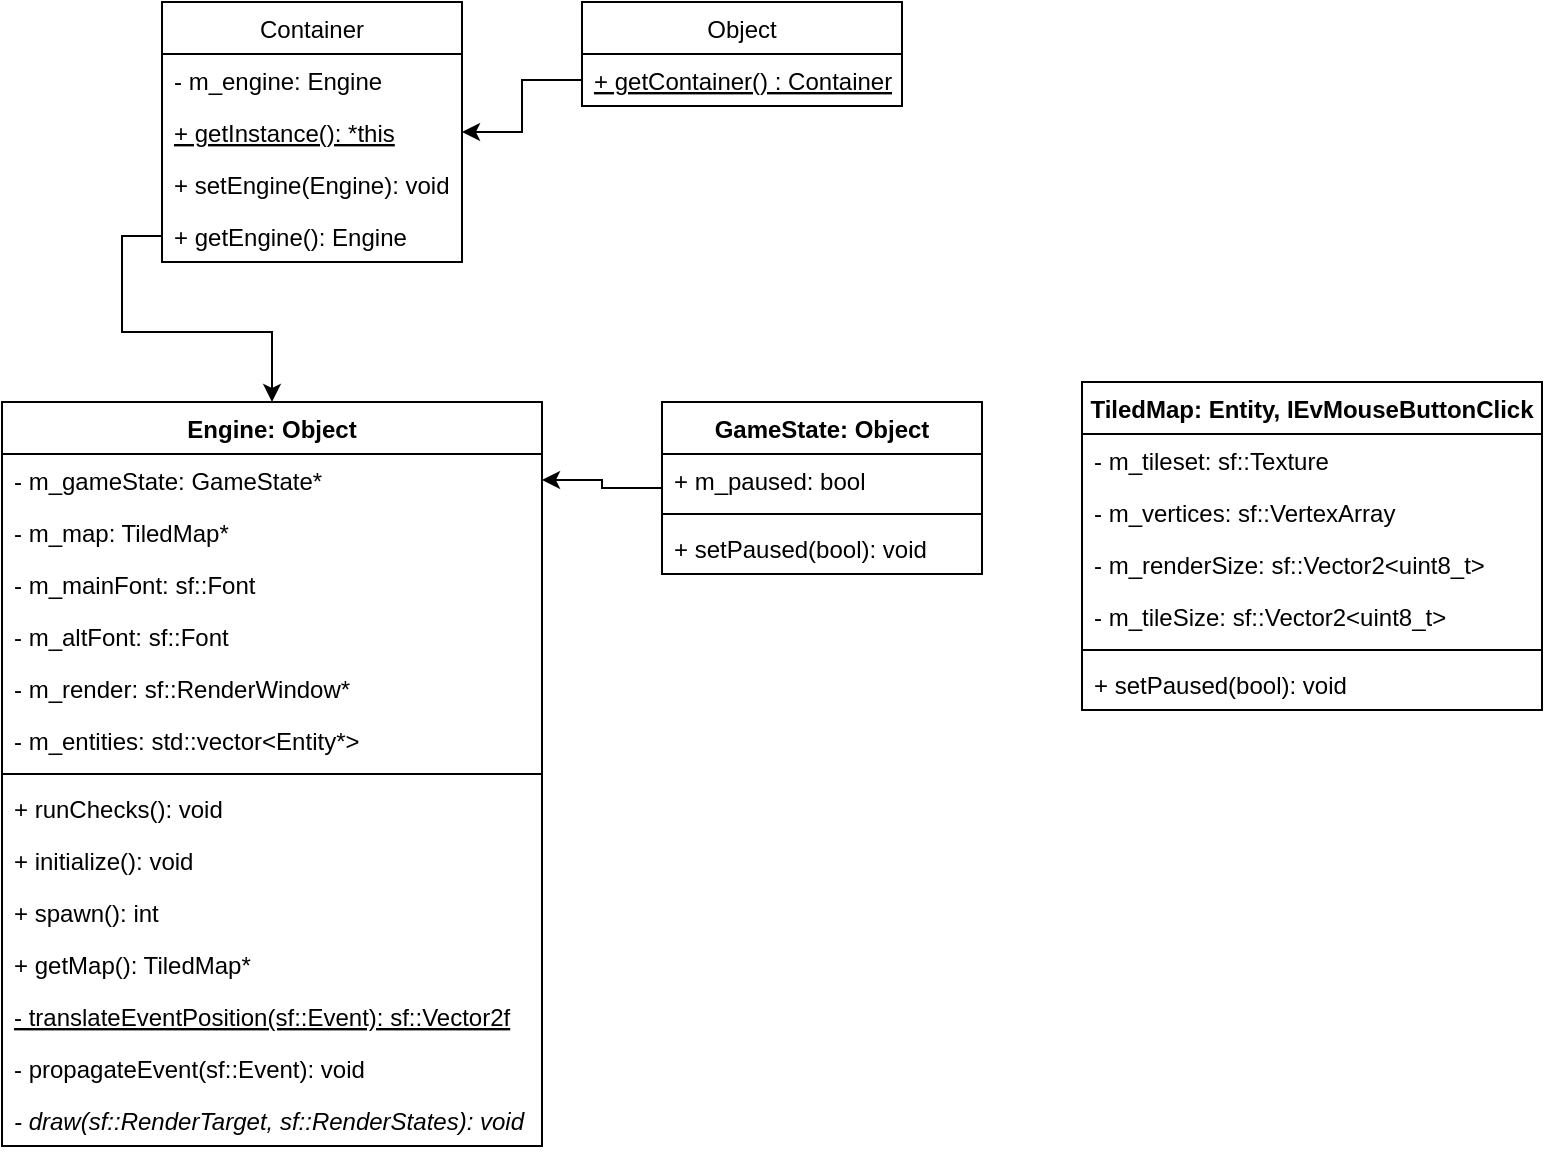 <mxfile version="13.0.1" type="github">
  <diagram id="be68WJlmNhID2xN9GZZJ" name="Page-1">
    <mxGraphModel dx="1005" dy="575" grid="1" gridSize="10" guides="1" tooltips="1" connect="1" arrows="1" fold="1" page="1" pageScale="1" pageWidth="827" pageHeight="1169" math="0" shadow="0">
      <root>
        <mxCell id="QJHLIfY952PUfhF2oaxG-0" />
        <mxCell id="QJHLIfY952PUfhF2oaxG-1" parent="QJHLIfY952PUfhF2oaxG-0" />
        <mxCell id="mEMcGIEEyHtBo-22ZitF-0" value="Object" style="swimlane;fontStyle=0;childLayout=stackLayout;horizontal=1;startSize=26;fillColor=none;horizontalStack=0;resizeParent=1;resizeParentMax=0;resizeLast=0;collapsible=1;marginBottom=0;" vertex="1" parent="QJHLIfY952PUfhF2oaxG-1">
          <mxGeometry x="330" y="20" width="160" height="52" as="geometry" />
        </mxCell>
        <mxCell id="mEMcGIEEyHtBo-22ZitF-1" value="+ getContainer() : Container" style="text;strokeColor=none;fillColor=none;align=left;verticalAlign=top;spacingLeft=4;spacingRight=4;overflow=hidden;rotatable=0;points=[[0,0.5],[1,0.5]];portConstraint=eastwest;fontStyle=4" vertex="1" parent="mEMcGIEEyHtBo-22ZitF-0">
          <mxGeometry y="26" width="160" height="26" as="geometry" />
        </mxCell>
        <mxCell id="mEMcGIEEyHtBo-22ZitF-5" value="Container" style="swimlane;fontStyle=0;childLayout=stackLayout;horizontal=1;startSize=26;fillColor=none;horizontalStack=0;resizeParent=1;resizeParentMax=0;resizeLast=0;collapsible=1;marginBottom=0;" vertex="1" parent="QJHLIfY952PUfhF2oaxG-1">
          <mxGeometry x="120" y="20" width="150" height="130" as="geometry" />
        </mxCell>
        <mxCell id="mEMcGIEEyHtBo-22ZitF-8" value="- m_engine: Engine" style="text;strokeColor=none;fillColor=none;align=left;verticalAlign=top;spacingLeft=4;spacingRight=4;overflow=hidden;rotatable=0;points=[[0,0.5],[1,0.5]];portConstraint=eastwest;" vertex="1" parent="mEMcGIEEyHtBo-22ZitF-5">
          <mxGeometry y="26" width="150" height="26" as="geometry" />
        </mxCell>
        <mxCell id="mEMcGIEEyHtBo-22ZitF-6" value="+ getInstance(): *this" style="text;strokeColor=none;fillColor=none;align=left;verticalAlign=top;spacingLeft=4;spacingRight=4;overflow=hidden;rotatable=0;points=[[0,0.5],[1,0.5]];portConstraint=eastwest;fontStyle=4" vertex="1" parent="mEMcGIEEyHtBo-22ZitF-5">
          <mxGeometry y="52" width="150" height="26" as="geometry" />
        </mxCell>
        <mxCell id="mEMcGIEEyHtBo-22ZitF-11" value="+ setEngine(Engine): void" style="text;strokeColor=none;fillColor=none;align=left;verticalAlign=top;spacingLeft=4;spacingRight=4;overflow=hidden;rotatable=0;points=[[0,0.5],[1,0.5]];portConstraint=eastwest;" vertex="1" parent="mEMcGIEEyHtBo-22ZitF-5">
          <mxGeometry y="78" width="150" height="26" as="geometry" />
        </mxCell>
        <mxCell id="mEMcGIEEyHtBo-22ZitF-12" value="+ getEngine(): Engine" style="text;strokeColor=none;fillColor=none;align=left;verticalAlign=top;spacingLeft=4;spacingRight=4;overflow=hidden;rotatable=0;points=[[0,0.5],[1,0.5]];portConstraint=eastwest;" vertex="1" parent="mEMcGIEEyHtBo-22ZitF-5">
          <mxGeometry y="104" width="150" height="26" as="geometry" />
        </mxCell>
        <mxCell id="mEMcGIEEyHtBo-22ZitF-15" style="edgeStyle=orthogonalEdgeStyle;rounded=0;orthogonalLoop=1;jettySize=auto;html=1;" edge="1" parent="QJHLIfY952PUfhF2oaxG-1" source="mEMcGIEEyHtBo-22ZitF-1" target="mEMcGIEEyHtBo-22ZitF-5">
          <mxGeometry relative="1" as="geometry" />
        </mxCell>
        <mxCell id="mEMcGIEEyHtBo-22ZitF-20" value="Engine: Object&#xa;" style="swimlane;fontStyle=1;align=center;verticalAlign=top;childLayout=stackLayout;horizontal=1;startSize=26;horizontalStack=0;resizeParent=1;resizeParentMax=0;resizeLast=0;collapsible=1;marginBottom=0;" vertex="1" parent="QJHLIfY952PUfhF2oaxG-1">
          <mxGeometry x="40" y="220" width="270" height="372" as="geometry">
            <mxRectangle x="40" y="220" width="120" height="26" as="alternateBounds" />
          </mxGeometry>
        </mxCell>
        <mxCell id="mEMcGIEEyHtBo-22ZitF-21" value="- m_gameState: GameState*" style="text;strokeColor=none;fillColor=none;align=left;verticalAlign=top;spacingLeft=4;spacingRight=4;overflow=hidden;rotatable=0;points=[[0,0.5],[1,0.5]];portConstraint=eastwest;" vertex="1" parent="mEMcGIEEyHtBo-22ZitF-20">
          <mxGeometry y="26" width="270" height="26" as="geometry" />
        </mxCell>
        <mxCell id="mEMcGIEEyHtBo-22ZitF-24" value="- m_map: TiledMap*" style="text;strokeColor=none;fillColor=none;align=left;verticalAlign=top;spacingLeft=4;spacingRight=4;overflow=hidden;rotatable=0;points=[[0,0.5],[1,0.5]];portConstraint=eastwest;" vertex="1" parent="mEMcGIEEyHtBo-22ZitF-20">
          <mxGeometry y="52" width="270" height="26" as="geometry" />
        </mxCell>
        <mxCell id="mEMcGIEEyHtBo-22ZitF-25" value="- m_mainFont: sf::Font" style="text;strokeColor=none;fillColor=none;align=left;verticalAlign=top;spacingLeft=4;spacingRight=4;overflow=hidden;rotatable=0;points=[[0,0.5],[1,0.5]];portConstraint=eastwest;" vertex="1" parent="mEMcGIEEyHtBo-22ZitF-20">
          <mxGeometry y="78" width="270" height="26" as="geometry" />
        </mxCell>
        <mxCell id="mEMcGIEEyHtBo-22ZitF-27" value="- m_altFont: sf::Font" style="text;strokeColor=none;fillColor=none;align=left;verticalAlign=top;spacingLeft=4;spacingRight=4;overflow=hidden;rotatable=0;points=[[0,0.5],[1,0.5]];portConstraint=eastwest;" vertex="1" parent="mEMcGIEEyHtBo-22ZitF-20">
          <mxGeometry y="104" width="270" height="26" as="geometry" />
        </mxCell>
        <mxCell id="mEMcGIEEyHtBo-22ZitF-26" value="- m_render: sf::RenderWindow*" style="text;strokeColor=none;fillColor=none;align=left;verticalAlign=top;spacingLeft=4;spacingRight=4;overflow=hidden;rotatable=0;points=[[0,0.5],[1,0.5]];portConstraint=eastwest;" vertex="1" parent="mEMcGIEEyHtBo-22ZitF-20">
          <mxGeometry y="130" width="270" height="26" as="geometry" />
        </mxCell>
        <mxCell id="mEMcGIEEyHtBo-22ZitF-28" value="- m_entities: std::vector&lt;Entity*&gt;" style="text;strokeColor=none;fillColor=none;align=left;verticalAlign=top;spacingLeft=4;spacingRight=4;overflow=hidden;rotatable=0;points=[[0,0.5],[1,0.5]];portConstraint=eastwest;" vertex="1" parent="mEMcGIEEyHtBo-22ZitF-20">
          <mxGeometry y="156" width="270" height="26" as="geometry" />
        </mxCell>
        <mxCell id="mEMcGIEEyHtBo-22ZitF-22" value="" style="line;strokeWidth=1;fillColor=none;align=left;verticalAlign=middle;spacingTop=-1;spacingLeft=3;spacingRight=3;rotatable=0;labelPosition=right;points=[];portConstraint=eastwest;" vertex="1" parent="mEMcGIEEyHtBo-22ZitF-20">
          <mxGeometry y="182" width="270" height="8" as="geometry" />
        </mxCell>
        <mxCell id="mEMcGIEEyHtBo-22ZitF-23" value="+ runChecks(): void" style="text;strokeColor=none;fillColor=none;align=left;verticalAlign=top;spacingLeft=4;spacingRight=4;overflow=hidden;rotatable=0;points=[[0,0.5],[1,0.5]];portConstraint=eastwest;" vertex="1" parent="mEMcGIEEyHtBo-22ZitF-20">
          <mxGeometry y="190" width="270" height="26" as="geometry" />
        </mxCell>
        <mxCell id="mEMcGIEEyHtBo-22ZitF-29" value="+ initialize(): void" style="text;strokeColor=none;fillColor=none;align=left;verticalAlign=top;spacingLeft=4;spacingRight=4;overflow=hidden;rotatable=0;points=[[0,0.5],[1,0.5]];portConstraint=eastwest;" vertex="1" parent="mEMcGIEEyHtBo-22ZitF-20">
          <mxGeometry y="216" width="270" height="26" as="geometry" />
        </mxCell>
        <mxCell id="mEMcGIEEyHtBo-22ZitF-30" value="+ spawn(): int" style="text;strokeColor=none;fillColor=none;align=left;verticalAlign=top;spacingLeft=4;spacingRight=4;overflow=hidden;rotatable=0;points=[[0,0.5],[1,0.5]];portConstraint=eastwest;" vertex="1" parent="mEMcGIEEyHtBo-22ZitF-20">
          <mxGeometry y="242" width="270" height="26" as="geometry" />
        </mxCell>
        <mxCell id="mEMcGIEEyHtBo-22ZitF-31" value="+ getMap(): TiledMap*" style="text;strokeColor=none;fillColor=none;align=left;verticalAlign=top;spacingLeft=4;spacingRight=4;overflow=hidden;rotatable=0;points=[[0,0.5],[1,0.5]];portConstraint=eastwest;" vertex="1" parent="mEMcGIEEyHtBo-22ZitF-20">
          <mxGeometry y="268" width="270" height="26" as="geometry" />
        </mxCell>
        <mxCell id="mEMcGIEEyHtBo-22ZitF-33" value="- translateEventPosition(sf::Event): sf::Vector2f" style="text;strokeColor=none;fillColor=none;align=left;verticalAlign=top;spacingLeft=4;spacingRight=4;overflow=hidden;rotatable=0;points=[[0,0.5],[1,0.5]];portConstraint=eastwest;fontStyle=4" vertex="1" parent="mEMcGIEEyHtBo-22ZitF-20">
          <mxGeometry y="294" width="270" height="26" as="geometry" />
        </mxCell>
        <mxCell id="mEMcGIEEyHtBo-22ZitF-32" value="- propagateEvent(sf::Event): void" style="text;strokeColor=none;fillColor=none;align=left;verticalAlign=top;spacingLeft=4;spacingRight=4;overflow=hidden;rotatable=0;points=[[0,0.5],[1,0.5]];portConstraint=eastwest;" vertex="1" parent="mEMcGIEEyHtBo-22ZitF-20">
          <mxGeometry y="320" width="270" height="26" as="geometry" />
        </mxCell>
        <mxCell id="mEMcGIEEyHtBo-22ZitF-34" value="- draw(sf::RenderTarget, sf::RenderStates): void" style="text;strokeColor=none;fillColor=none;align=left;verticalAlign=top;spacingLeft=4;spacingRight=4;overflow=hidden;rotatable=0;points=[[0,0.5],[1,0.5]];portConstraint=eastwest;fontStyle=2" vertex="1" parent="mEMcGIEEyHtBo-22ZitF-20">
          <mxGeometry y="346" width="270" height="26" as="geometry" />
        </mxCell>
        <mxCell id="mEMcGIEEyHtBo-22ZitF-35" style="edgeStyle=orthogonalEdgeStyle;rounded=0;orthogonalLoop=1;jettySize=auto;html=1;" edge="1" parent="QJHLIfY952PUfhF2oaxG-1" source="mEMcGIEEyHtBo-22ZitF-12" target="mEMcGIEEyHtBo-22ZitF-20">
          <mxGeometry relative="1" as="geometry" />
        </mxCell>
        <mxCell id="mEMcGIEEyHtBo-22ZitF-41" style="edgeStyle=orthogonalEdgeStyle;rounded=0;orthogonalLoop=1;jettySize=auto;html=1;" edge="1" parent="QJHLIfY952PUfhF2oaxG-1" source="mEMcGIEEyHtBo-22ZitF-37" target="mEMcGIEEyHtBo-22ZitF-21">
          <mxGeometry relative="1" as="geometry" />
        </mxCell>
        <mxCell id="mEMcGIEEyHtBo-22ZitF-37" value="GameState: Object" style="swimlane;fontStyle=1;align=center;verticalAlign=top;childLayout=stackLayout;horizontal=1;startSize=26;horizontalStack=0;resizeParent=1;resizeParentMax=0;resizeLast=0;collapsible=1;marginBottom=0;" vertex="1" parent="QJHLIfY952PUfhF2oaxG-1">
          <mxGeometry x="370" y="220" width="160" height="86" as="geometry" />
        </mxCell>
        <mxCell id="mEMcGIEEyHtBo-22ZitF-38" value="+ m_paused: bool" style="text;strokeColor=none;fillColor=none;align=left;verticalAlign=top;spacingLeft=4;spacingRight=4;overflow=hidden;rotatable=0;points=[[0,0.5],[1,0.5]];portConstraint=eastwest;" vertex="1" parent="mEMcGIEEyHtBo-22ZitF-37">
          <mxGeometry y="26" width="160" height="26" as="geometry" />
        </mxCell>
        <mxCell id="mEMcGIEEyHtBo-22ZitF-39" value="" style="line;strokeWidth=1;fillColor=none;align=left;verticalAlign=middle;spacingTop=-1;spacingLeft=3;spacingRight=3;rotatable=0;labelPosition=right;points=[];portConstraint=eastwest;" vertex="1" parent="mEMcGIEEyHtBo-22ZitF-37">
          <mxGeometry y="52" width="160" height="8" as="geometry" />
        </mxCell>
        <mxCell id="mEMcGIEEyHtBo-22ZitF-40" value="+ setPaused(bool): void" style="text;strokeColor=none;fillColor=none;align=left;verticalAlign=top;spacingLeft=4;spacingRight=4;overflow=hidden;rotatable=0;points=[[0,0.5],[1,0.5]];portConstraint=eastwest;" vertex="1" parent="mEMcGIEEyHtBo-22ZitF-37">
          <mxGeometry y="60" width="160" height="26" as="geometry" />
        </mxCell>
        <mxCell id="mEMcGIEEyHtBo-22ZitF-46" value="TiledMap: Entity, IEvMouseButtonClick" style="swimlane;fontStyle=1;align=center;verticalAlign=top;childLayout=stackLayout;horizontal=1;startSize=26;horizontalStack=0;resizeParent=1;resizeParentMax=0;resizeLast=0;collapsible=1;marginBottom=0;" vertex="1" parent="QJHLIfY952PUfhF2oaxG-1">
          <mxGeometry x="580" y="210" width="230" height="164" as="geometry" />
        </mxCell>
        <mxCell id="mEMcGIEEyHtBo-22ZitF-47" value="- m_tileset: sf::Texture" style="text;strokeColor=none;fillColor=none;align=left;verticalAlign=top;spacingLeft=4;spacingRight=4;overflow=hidden;rotatable=0;points=[[0,0.5],[1,0.5]];portConstraint=eastwest;" vertex="1" parent="mEMcGIEEyHtBo-22ZitF-46">
          <mxGeometry y="26" width="230" height="26" as="geometry" />
        </mxCell>
        <mxCell id="mEMcGIEEyHtBo-22ZitF-50" value="- m_vertices: sf::VertexArray" style="text;strokeColor=none;fillColor=none;align=left;verticalAlign=top;spacingLeft=4;spacingRight=4;overflow=hidden;rotatable=0;points=[[0,0.5],[1,0.5]];portConstraint=eastwest;" vertex="1" parent="mEMcGIEEyHtBo-22ZitF-46">
          <mxGeometry y="52" width="230" height="26" as="geometry" />
        </mxCell>
        <mxCell id="mEMcGIEEyHtBo-22ZitF-51" value="- m_renderSize: sf::Vector2&lt;uint8_t&gt;" style="text;strokeColor=none;fillColor=none;align=left;verticalAlign=top;spacingLeft=4;spacingRight=4;overflow=hidden;rotatable=0;points=[[0,0.5],[1,0.5]];portConstraint=eastwest;" vertex="1" parent="mEMcGIEEyHtBo-22ZitF-46">
          <mxGeometry y="78" width="230" height="26" as="geometry" />
        </mxCell>
        <mxCell id="mEMcGIEEyHtBo-22ZitF-52" value="- m_tileSize: sf::Vector2&lt;uint8_t&gt;" style="text;strokeColor=none;fillColor=none;align=left;verticalAlign=top;spacingLeft=4;spacingRight=4;overflow=hidden;rotatable=0;points=[[0,0.5],[1,0.5]];portConstraint=eastwest;" vertex="1" parent="mEMcGIEEyHtBo-22ZitF-46">
          <mxGeometry y="104" width="230" height="26" as="geometry" />
        </mxCell>
        <mxCell id="mEMcGIEEyHtBo-22ZitF-48" value="" style="line;strokeWidth=1;fillColor=none;align=left;verticalAlign=middle;spacingTop=-1;spacingLeft=3;spacingRight=3;rotatable=0;labelPosition=right;points=[];portConstraint=eastwest;" vertex="1" parent="mEMcGIEEyHtBo-22ZitF-46">
          <mxGeometry y="130" width="230" height="8" as="geometry" />
        </mxCell>
        <mxCell id="mEMcGIEEyHtBo-22ZitF-49" value="+ setPaused(bool): void" style="text;strokeColor=none;fillColor=none;align=left;verticalAlign=top;spacingLeft=4;spacingRight=4;overflow=hidden;rotatable=0;points=[[0,0.5],[1,0.5]];portConstraint=eastwest;" vertex="1" parent="mEMcGIEEyHtBo-22ZitF-46">
          <mxGeometry y="138" width="230" height="26" as="geometry" />
        </mxCell>
      </root>
    </mxGraphModel>
  </diagram>
</mxfile>
